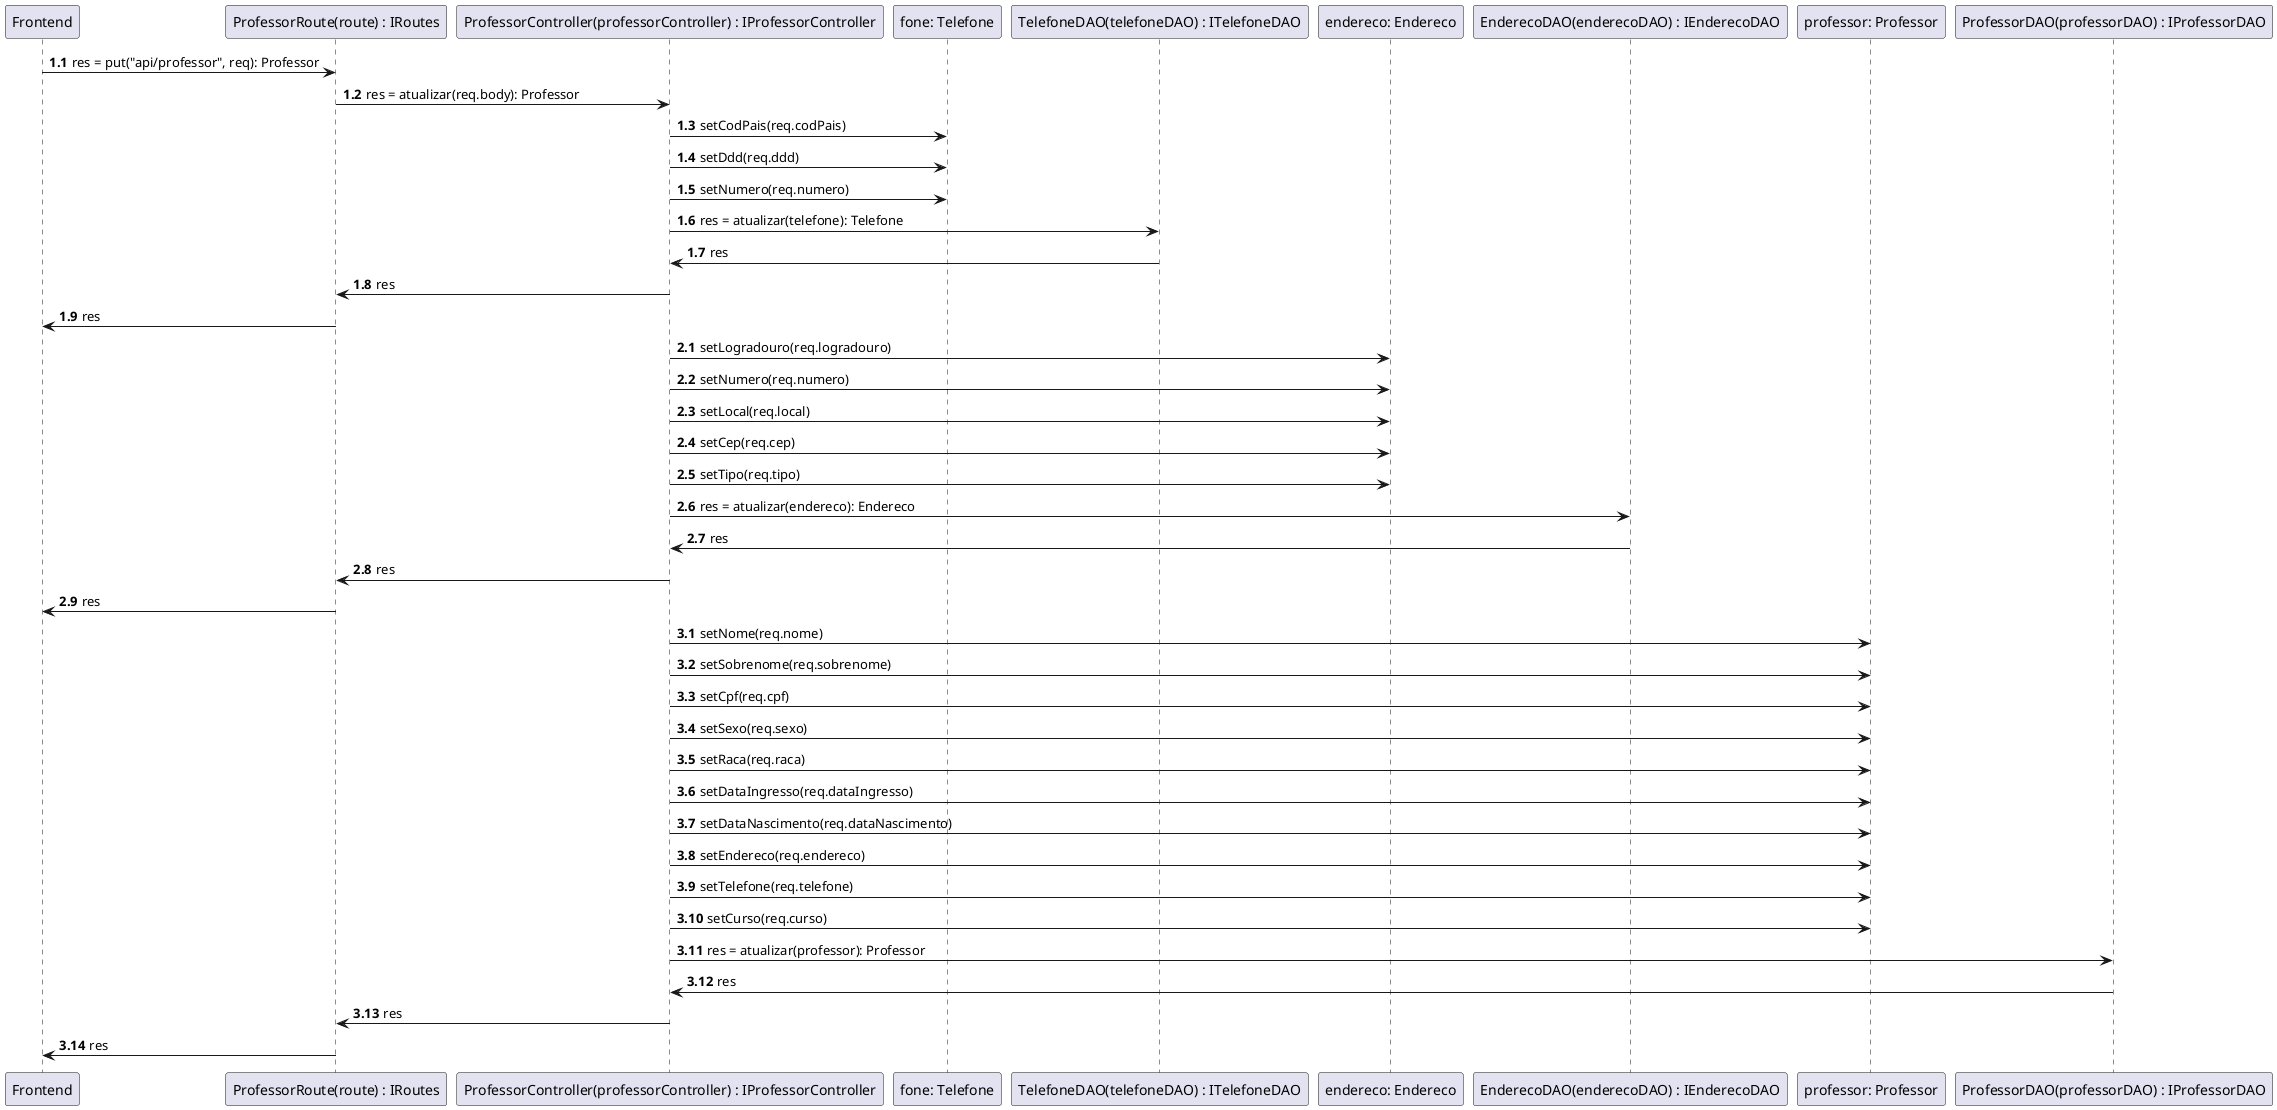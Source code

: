 @startuml Diagrama de Sequencia

participant Frontend as Frontend
participant "ProfessorRoute(route) : IRoutes" as Routes
participant "ProfessorController(professorController) : IProfessorController" as ProfessorController
participant "fone: Telefone" as Telefone
participant "TelefoneDAO(telefoneDAO) : ITelefoneDAO" as TelefoneDAO
participant "endereco: Endereco" as Endereco
participant "EnderecoDAO(enderecoDAO) : IEnderecoDAO" as EnderecoDAO
participant "professor: Professor" as Professor
participant "ProfessorDAO(professorDAO) : IProfessorDAO" as ProfessorDAO

autonumber 1.1
' Armazenar telefone
Frontend->Routes: res = put("api/professor", req): Professor
Routes->ProfessorController: res = atualizar(req.body): Professor
ProfessorController->Telefone: setCodPais(req.codPais)
ProfessorController->Telefone: setDdd(req.ddd)
ProfessorController->Telefone: setNumero(req.numero)
ProfessorController->TelefoneDAO: res = atualizar(telefone): Telefone
TelefoneDAO->ProfessorController: res
ProfessorController->Routes: res
Routes->Frontend: res


' Armazenar endereço
autonumber inc A
ProfessorController->Endereco: setLogradouro(req.logradouro)
ProfessorController->Endereco: setNumero(req.numero)
ProfessorController->Endereco: setLocal(req.local)
ProfessorController->Endereco: setCep(req.cep)
ProfessorController->Endereco: setTipo(req.tipo)
ProfessorController->EnderecoDAO: res = atualizar(endereco): Endereco
EnderecoDAO->ProfessorController: res
ProfessorController->Routes: res
Routes->Frontend: res

' Armazenar professor
autonumber inc A
ProfessorController->Professor: setNome(req.nome)
ProfessorController->Professor: setSobrenome(req.sobrenome)
ProfessorController->Professor: setCpf(req.cpf)
ProfessorController->Professor: setSexo(req.sexo)
ProfessorController->Professor: setRaca(req.raca)
ProfessorController->Professor: setDataIngresso(req.dataIngresso)
ProfessorController->Professor: setDataNascimento(req.dataNascimento)
ProfessorController->Professor: setEndereco(req.endereco)
ProfessorController->Professor: setTelefone(req.telefone)
ProfessorController->Professor: setCurso(req.curso)
ProfessorController->ProfessorDAO: res = atualizar(professor): Professor
ProfessorDAO->ProfessorController: res
ProfessorController->Routes: res
Routes->Frontend: res
